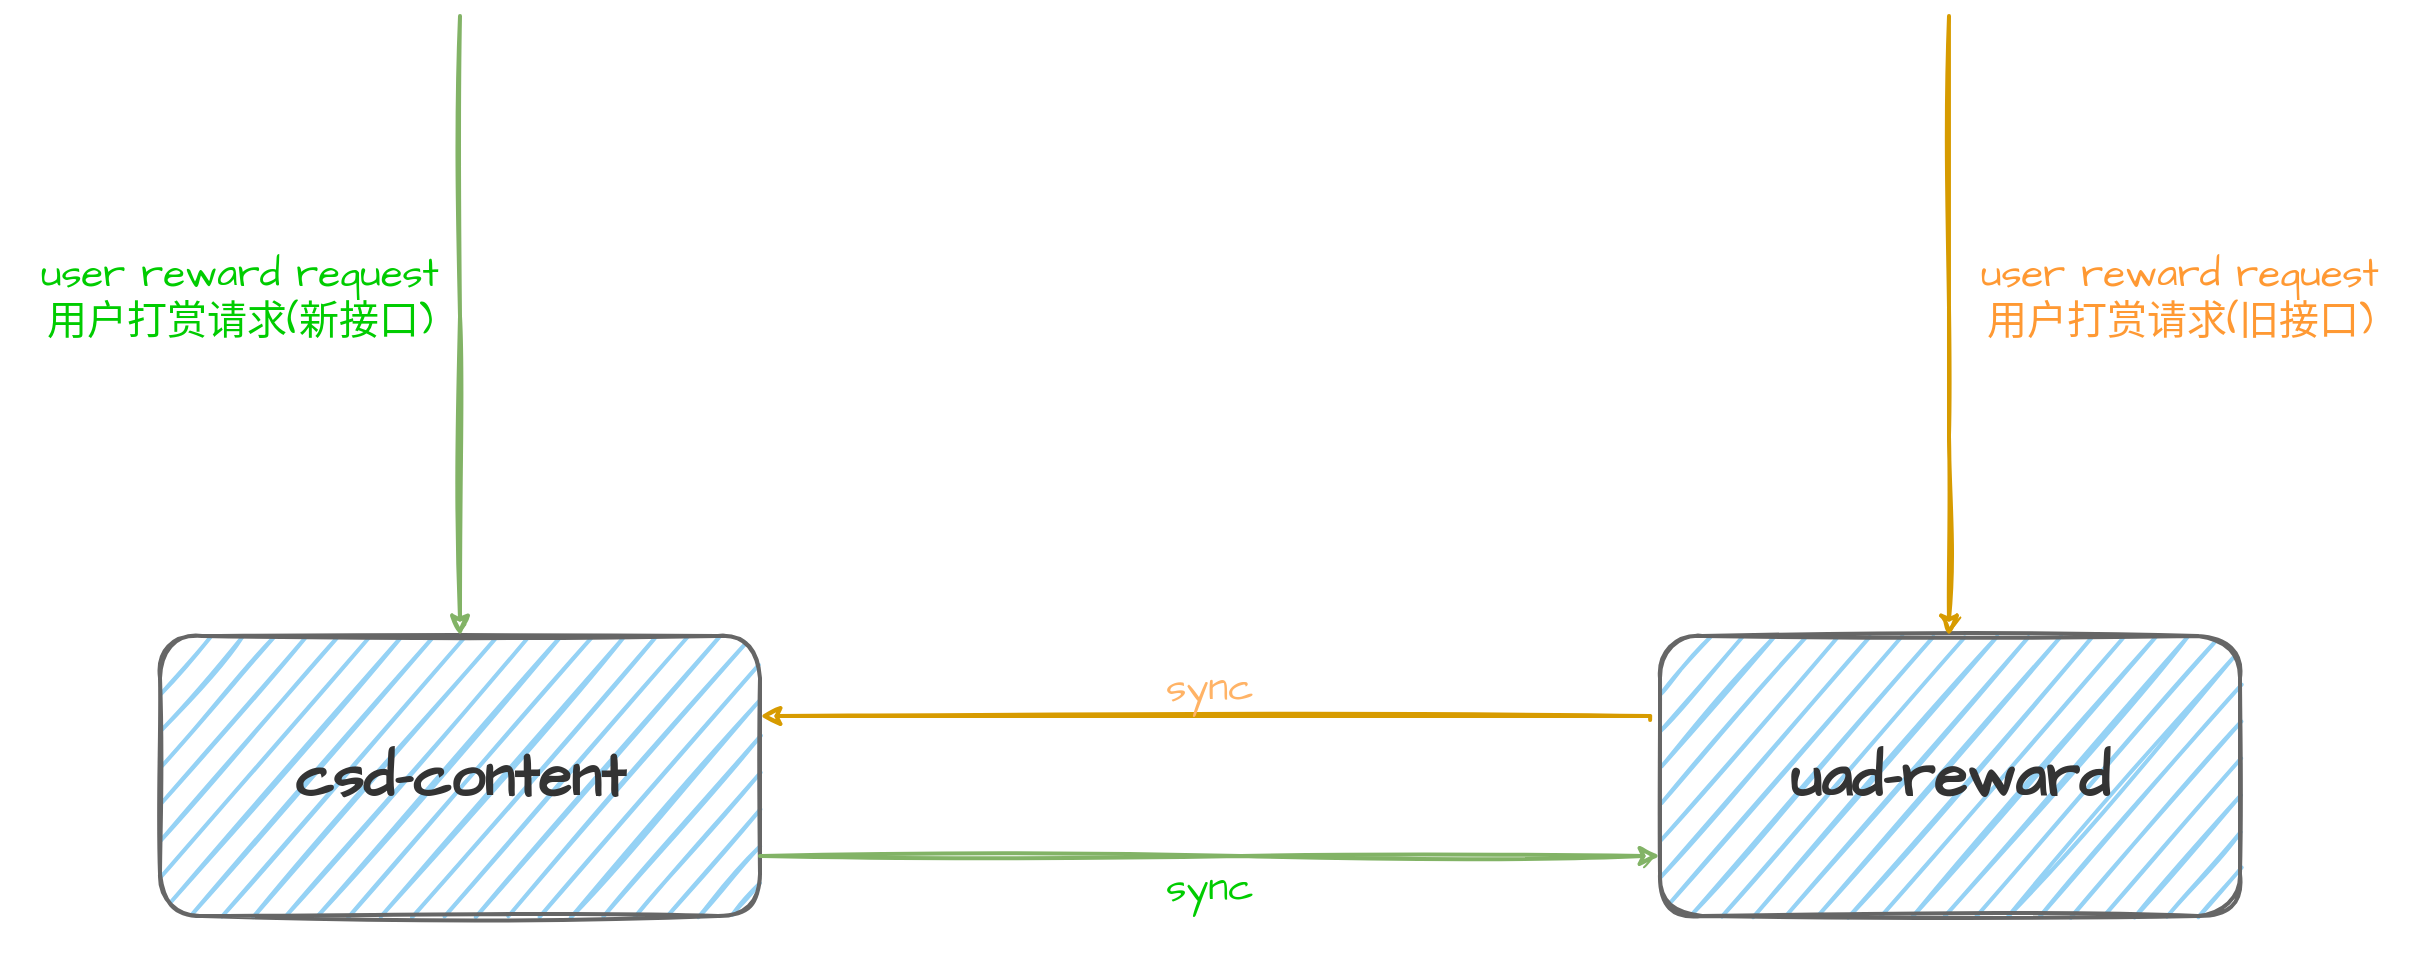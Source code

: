 <mxfile version="20.8.20" type="github">
  <diagram name="第 1 页" id="h4G-ioA5iamA-dKhA0Oz">
    <mxGraphModel dx="1247" dy="35" grid="1" gridSize="10" guides="1" tooltips="1" connect="1" arrows="1" fold="1" page="1" pageScale="1" pageWidth="827" pageHeight="1169" math="0" shadow="0">
      <root>
        <mxCell id="0" />
        <mxCell id="1" parent="0" />
        <mxCell id="99GIIKiHrKWM601DftDt-6" value="&lt;p style=&quot;line-height: 140%; font-size: 30px;&quot;&gt;&lt;font color=&quot;#333333&quot; style=&quot;font-size: 30px;&quot;&gt;&lt;span style=&quot;font-size: 30px;&quot;&gt;&lt;b style=&quot;font-size: 30px;&quot;&gt;csd-content&lt;/b&gt;&lt;/span&gt;&lt;/font&gt;&lt;/p&gt;" style="rounded=1;whiteSpace=wrap;html=1;shadow=0;glass=0;sketch=1;fillWeight=2;hachureGap=12;hachureAngle=-41;jiggle=1;curveFitting=1;simplification=0;strokeColor=#666666;strokeWidth=2;fontFamily=Architects Daughter;fontSource=https%3A%2F%2Ffonts.googleapis.com%2Fcss%3Ffamily%3DArchitects%2BDaughter;fontSize=30;fontColor=#666666;fillColor=#95D2F5;" vertex="1" parent="1">
          <mxGeometry x="1190" y="1570" width="300" height="140" as="geometry" />
        </mxCell>
        <mxCell id="99GIIKiHrKWM601DftDt-7" value="&lt;p style=&quot;line-height: 140%; font-size: 30px;&quot;&gt;&lt;font color=&quot;#333333&quot; style=&quot;font-size: 30px;&quot;&gt;&lt;span style=&quot;font-size: 30px;&quot;&gt;&lt;b style=&quot;font-size: 30px;&quot;&gt;uad-reward&lt;/b&gt;&lt;/span&gt;&lt;/font&gt;&lt;/p&gt;" style="rounded=1;whiteSpace=wrap;html=1;shadow=0;glass=0;sketch=1;fillWeight=2;hachureGap=12;hachureAngle=-41;jiggle=1;curveFitting=1;simplification=0;strokeColor=#666666;strokeWidth=2;fontFamily=Architects Daughter;fontSource=https%3A%2F%2Ffonts.googleapis.com%2Fcss%3Ffamily%3DArchitects%2BDaughter;fontSize=30;fontColor=#666666;fillColor=#95D2F5;" vertex="1" parent="1">
          <mxGeometry x="1940" y="1570" width="290" height="140" as="geometry" />
        </mxCell>
        <mxCell id="99GIIKiHrKWM601DftDt-8" value="" style="edgeStyle=orthogonalEdgeStyle;rounded=0;orthogonalLoop=1;jettySize=auto;html=1;strokeWidth=2;fontSize=30;fontColor=#FF66FF;strokeColor=#d79b00;fillColor=#ffe6cc;sketch=1;curveFitting=1;jiggle=2;" edge="1" parent="1">
          <mxGeometry relative="1" as="geometry">
            <mxPoint x="2084.5" y="1570" as="targetPoint" />
            <Array as="points">
              <mxPoint x="2084.5" y="1470" />
              <mxPoint x="2084.5" y="1470" />
            </Array>
            <mxPoint x="2084.5" y="1260" as="sourcePoint" />
          </mxGeometry>
        </mxCell>
        <mxCell id="99GIIKiHrKWM601DftDt-9" value="" style="edgeStyle=orthogonalEdgeStyle;rounded=0;sketch=1;orthogonalLoop=1;jettySize=auto;html=1;strokeWidth=2;fontSize=30;fontColor=#FF66FF;strokeColor=#82b366;fillColor=#d5e8d4;" edge="1" parent="1">
          <mxGeometry relative="1" as="geometry">
            <mxPoint x="1340" y="1570" as="targetPoint" />
            <Array as="points">
              <mxPoint x="1340.5" y="1410" />
              <mxPoint x="1340.5" y="1410" />
            </Array>
            <mxPoint x="1340" y="1260" as="sourcePoint" />
          </mxGeometry>
        </mxCell>
        <mxCell id="99GIIKiHrKWM601DftDt-11" value="&lt;font color=&quot;#ff9933&quot;&gt;user reward request&lt;br&gt;用户打赏请求(旧接口)&lt;/font&gt;" style="text;html=1;strokeColor=none;fillColor=none;align=center;verticalAlign=middle;whiteSpace=wrap;rounded=0;fontSize=20;fontFamily=Architects Daughter;" vertex="1" parent="1">
          <mxGeometry x="2080" y="1360" width="240" height="80" as="geometry" />
        </mxCell>
        <mxCell id="99GIIKiHrKWM601DftDt-12" value="" style="edgeStyle=orthogonalEdgeStyle;rounded=0;sketch=1;orthogonalLoop=1;jettySize=auto;html=1;strokeWidth=2;fontSize=30;fontColor=#FF66FF;strokeColor=#d79b00;exitX=-0.017;exitY=0.3;exitDx=0;exitDy=0;exitPerimeter=0;fillColor=#ffe6cc;" edge="1" parent="1" source="99GIIKiHrKWM601DftDt-7">
          <mxGeometry relative="1" as="geometry">
            <mxPoint x="1490" y="1610" as="targetPoint" />
            <Array as="points">
              <mxPoint x="1935" y="1610" />
            </Array>
            <mxPoint x="1930" y="1610" as="sourcePoint" />
          </mxGeometry>
        </mxCell>
        <mxCell id="99GIIKiHrKWM601DftDt-13" value="" style="edgeStyle=orthogonalEdgeStyle;rounded=0;sketch=1;orthogonalLoop=1;jettySize=auto;html=1;strokeWidth=2;fontSize=30;fontColor=#FF66FF;strokeColor=#82b366;endArrow=classic;endFill=1;fillColor=#d5e8d4;" edge="1" parent="1">
          <mxGeometry relative="1" as="geometry">
            <mxPoint x="1940" y="1680" as="targetPoint" />
            <Array as="points">
              <mxPoint x="1730.5" y="1680" />
              <mxPoint x="1730.5" y="1680" />
            </Array>
            <mxPoint x="1490" y="1680" as="sourcePoint" />
          </mxGeometry>
        </mxCell>
        <mxCell id="99GIIKiHrKWM601DftDt-14" value="sync" style="text;html=1;strokeColor=none;fillColor=none;align=center;verticalAlign=middle;whiteSpace=wrap;rounded=0;fontSize=20;fontFamily=Architects Daughter;fontColor=#FFB366;" vertex="1" parent="1">
          <mxGeometry x="1640" y="1560" width="150" height="70" as="geometry" />
        </mxCell>
        <mxCell id="99GIIKiHrKWM601DftDt-15" value="&lt;font color=&quot;#00cc00&quot;&gt;user reward request&lt;br&gt;用户打赏请求(新接口)&lt;/font&gt;" style="text;html=1;strokeColor=none;fillColor=none;align=center;verticalAlign=middle;whiteSpace=wrap;rounded=0;fontSize=20;fontFamily=Architects Daughter;" vertex="1" parent="1">
          <mxGeometry x="1110" y="1360" width="240" height="80" as="geometry" />
        </mxCell>
        <mxCell id="99GIIKiHrKWM601DftDt-16" value="&lt;font color=&quot;#00cc00&quot;&gt;sync&lt;/font&gt;" style="text;html=1;strokeColor=none;fillColor=none;align=center;verticalAlign=middle;whiteSpace=wrap;rounded=0;fontSize=20;fontFamily=Architects Daughter;fontColor=#FFB366;" vertex="1" parent="1">
          <mxGeometry x="1640" y="1660" width="150" height="70" as="geometry" />
        </mxCell>
      </root>
    </mxGraphModel>
  </diagram>
</mxfile>
